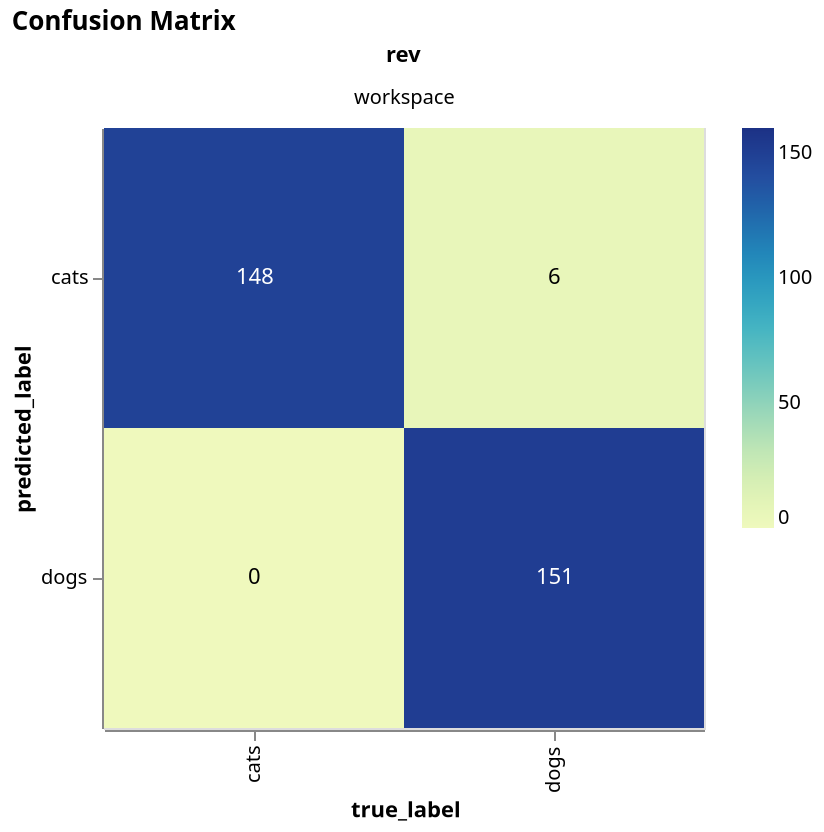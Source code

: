 {
  "$schema": "https://vega.github.io/schema/vega-lite/v5.json",
  "data": {
    "values": [
      {
        "image_name": "cat.2002.jpg",
        "image_path": "data/dataset/test/cats/cat.2002.jpg",
        "predicted_label": "cats",
        "prediction": "0.0032481253",
        "rev": "workspace",
        "true_label": "cats"
      },
      {
        "image_name": "cat.2004.jpg",
        "image_path": "data/dataset/test/cats/cat.2004.jpg",
        "predicted_label": "cats",
        "prediction": "1.2304425e-07",
        "rev": "workspace",
        "true_label": "cats"
      },
      {
        "image_name": "cat.2006.jpg",
        "image_path": "data/dataset/test/cats/cat.2006.jpg",
        "predicted_label": "cats",
        "prediction": "1.1098475e-05",
        "rev": "workspace",
        "true_label": "cats"
      },
      {
        "image_name": "cat.2007.jpg",
        "image_path": "data/dataset/test/cats/cat.2007.jpg",
        "predicted_label": "cats",
        "prediction": "2.6990623e-08",
        "rev": "workspace",
        "true_label": "cats"
      },
      {
        "image_name": "cat.2009.jpg",
        "image_path": "data/dataset/test/cats/cat.2009.jpg",
        "predicted_label": "cats",
        "prediction": "0.0002707243",
        "rev": "workspace",
        "true_label": "cats"
      },
      {
        "image_name": "cat.2017.jpg",
        "image_path": "data/dataset/test/cats/cat.2017.jpg",
        "predicted_label": "cats",
        "prediction": "8.14977e-08",
        "rev": "workspace",
        "true_label": "cats"
      },
      {
        "image_name": "cat.2020.jpg",
        "image_path": "data/dataset/test/cats/cat.2020.jpg",
        "predicted_label": "cats",
        "prediction": "2.429309e-07",
        "rev": "workspace",
        "true_label": "cats"
      },
      {
        "image_name": "cat.2022.jpg",
        "image_path": "data/dataset/test/cats/cat.2022.jpg",
        "predicted_label": "cats",
        "prediction": "3.1436813e-09",
        "rev": "workspace",
        "true_label": "cats"
      },
      {
        "image_name": "cat.2023.jpg",
        "image_path": "data/dataset/test/cats/cat.2023.jpg",
        "predicted_label": "cats",
        "prediction": "4.630949e-09",
        "rev": "workspace",
        "true_label": "cats"
      },
      {
        "image_name": "cat.2024.jpg",
        "image_path": "data/dataset/test/cats/cat.2024.jpg",
        "predicted_label": "cats",
        "prediction": "6.5911516e-09",
        "rev": "workspace",
        "true_label": "cats"
      },
      {
        "image_name": "cat.2027.jpg",
        "image_path": "data/dataset/test/cats/cat.2027.jpg",
        "predicted_label": "cats",
        "prediction": "1.769717e-08",
        "rev": "workspace",
        "true_label": "cats"
      },
      {
        "image_name": "cat.2029.jpg",
        "image_path": "data/dataset/test/cats/cat.2029.jpg",
        "predicted_label": "cats",
        "prediction": "0.035057634",
        "rev": "workspace",
        "true_label": "cats"
      },
      {
        "image_name": "cat.2032.jpg",
        "image_path": "data/dataset/test/cats/cat.2032.jpg",
        "predicted_label": "cats",
        "prediction": "2.937044e-12",
        "rev": "workspace",
        "true_label": "cats"
      },
      {
        "image_name": "cat.2040.jpg",
        "image_path": "data/dataset/test/cats/cat.2040.jpg",
        "predicted_label": "cats",
        "prediction": "0.0038030744",
        "rev": "workspace",
        "true_label": "cats"
      },
      {
        "image_name": "cat.2041.jpg",
        "image_path": "data/dataset/test/cats/cat.2041.jpg",
        "predicted_label": "cats",
        "prediction": "2.6618349e-05",
        "rev": "workspace",
        "true_label": "cats"
      },
      {
        "image_name": "cat.2042.jpg",
        "image_path": "data/dataset/test/cats/cat.2042.jpg",
        "predicted_label": "cats",
        "prediction": "5.552495e-10",
        "rev": "workspace",
        "true_label": "cats"
      },
      {
        "image_name": "cat.2048.jpg",
        "image_path": "data/dataset/test/cats/cat.2048.jpg",
        "predicted_label": "cats",
        "prediction": "1.0835714e-05",
        "rev": "workspace",
        "true_label": "cats"
      },
      {
        "image_name": "cat.2059.jpg",
        "image_path": "data/dataset/test/cats/cat.2059.jpg",
        "predicted_label": "cats",
        "prediction": "6.9040036e-09",
        "rev": "workspace",
        "true_label": "cats"
      },
      {
        "image_name": "cat.2062.jpg",
        "image_path": "data/dataset/test/cats/cat.2062.jpg",
        "predicted_label": "cats",
        "prediction": "2.270649e-09",
        "rev": "workspace",
        "true_label": "cats"
      },
      {
        "image_name": "cat.2067.jpg",
        "image_path": "data/dataset/test/cats/cat.2067.jpg",
        "predicted_label": "cats",
        "prediction": "5.684554e-08",
        "rev": "workspace",
        "true_label": "cats"
      },
      {
        "image_name": "cat.2072.jpg",
        "image_path": "data/dataset/test/cats/cat.2072.jpg",
        "predicted_label": "cats",
        "prediction": "5.6882014e-05",
        "rev": "workspace",
        "true_label": "cats"
      },
      {
        "image_name": "cat.2076.jpg",
        "image_path": "data/dataset/test/cats/cat.2076.jpg",
        "predicted_label": "cats",
        "prediction": "2.250964e-09",
        "rev": "workspace",
        "true_label": "cats"
      },
      {
        "image_name": "cat.2078.jpg",
        "image_path": "data/dataset/test/cats/cat.2078.jpg",
        "predicted_label": "cats",
        "prediction": "3.5846885e-09",
        "rev": "workspace",
        "true_label": "cats"
      },
      {
        "image_name": "cat.2084.jpg",
        "image_path": "data/dataset/test/cats/cat.2084.jpg",
        "predicted_label": "cats",
        "prediction": "4.534772e-06",
        "rev": "workspace",
        "true_label": "cats"
      },
      {
        "image_name": "cat.2087.jpg",
        "image_path": "data/dataset/test/cats/cat.2087.jpg",
        "predicted_label": "cats",
        "prediction": "1.4036157e-05",
        "rev": "workspace",
        "true_label": "cats"
      },
      {
        "image_name": "cat.2088.jpg",
        "image_path": "data/dataset/test/cats/cat.2088.jpg",
        "predicted_label": "cats",
        "prediction": "6.027895e-08",
        "rev": "workspace",
        "true_label": "cats"
      },
      {
        "image_name": "cat.2089.jpg",
        "image_path": "data/dataset/test/cats/cat.2089.jpg",
        "predicted_label": "cats",
        "prediction": "9.819149e-05",
        "rev": "workspace",
        "true_label": "cats"
      },
      {
        "image_name": "cat.2095.jpg",
        "image_path": "data/dataset/test/cats/cat.2095.jpg",
        "predicted_label": "cats",
        "prediction": "2.437063e-06",
        "rev": "workspace",
        "true_label": "cats"
      },
      {
        "image_name": "cat.2096.jpg",
        "image_path": "data/dataset/test/cats/cat.2096.jpg",
        "predicted_label": "cats",
        "prediction": "4.268776e-06",
        "rev": "workspace",
        "true_label": "cats"
      },
      {
        "image_name": "cat.2098.jpg",
        "image_path": "data/dataset/test/cats/cat.2098.jpg",
        "predicted_label": "cats",
        "prediction": "6.295358e-07",
        "rev": "workspace",
        "true_label": "cats"
      },
      {
        "image_name": "cat.2105.jpg",
        "image_path": "data/dataset/test/cats/cat.2105.jpg",
        "predicted_label": "cats",
        "prediction": "4.2776253e-07",
        "rev": "workspace",
        "true_label": "cats"
      },
      {
        "image_name": "cat.2106.jpg",
        "image_path": "data/dataset/test/cats/cat.2106.jpg",
        "predicted_label": "cats",
        "prediction": "2.4440035e-06",
        "rev": "workspace",
        "true_label": "cats"
      },
      {
        "image_name": "cat.2108.jpg",
        "image_path": "data/dataset/test/cats/cat.2108.jpg",
        "predicted_label": "cats",
        "prediction": "4.9198974e-07",
        "rev": "workspace",
        "true_label": "cats"
      },
      {
        "image_name": "cat.2109.jpg",
        "image_path": "data/dataset/test/cats/cat.2109.jpg",
        "predicted_label": "cats",
        "prediction": "9.53095e-09",
        "rev": "workspace",
        "true_label": "cats"
      },
      {
        "image_name": "cat.2115.jpg",
        "image_path": "data/dataset/test/cats/cat.2115.jpg",
        "predicted_label": "cats",
        "prediction": "4.443223e-07",
        "rev": "workspace",
        "true_label": "cats"
      },
      {
        "image_name": "cat.2117.jpg",
        "image_path": "data/dataset/test/cats/cat.2117.jpg",
        "predicted_label": "cats",
        "prediction": "2.3265407e-09",
        "rev": "workspace",
        "true_label": "cats"
      },
      {
        "image_name": "cat.2122.jpg",
        "image_path": "data/dataset/test/cats/cat.2122.jpg",
        "predicted_label": "cats",
        "prediction": "3.752757e-11",
        "rev": "workspace",
        "true_label": "cats"
      },
      {
        "image_name": "cat.2123.jpg",
        "image_path": "data/dataset/test/cats/cat.2123.jpg",
        "predicted_label": "cats",
        "prediction": "9.086829e-06",
        "rev": "workspace",
        "true_label": "cats"
      },
      {
        "image_name": "cat.2133.jpg",
        "image_path": "data/dataset/test/cats/cat.2133.jpg",
        "predicted_label": "cats",
        "prediction": "1.5719914e-07",
        "rev": "workspace",
        "true_label": "cats"
      },
      {
        "image_name": "cat.2134.jpg",
        "image_path": "data/dataset/test/cats/cat.2134.jpg",
        "predicted_label": "cats",
        "prediction": "7.557156e-08",
        "rev": "workspace",
        "true_label": "cats"
      },
      {
        "image_name": "cat.2139.jpg",
        "image_path": "data/dataset/test/cats/cat.2139.jpg",
        "predicted_label": "cats",
        "prediction": "6.313482e-08",
        "rev": "workspace",
        "true_label": "cats"
      },
      {
        "image_name": "cat.2140.jpg",
        "image_path": "data/dataset/test/cats/cat.2140.jpg",
        "predicted_label": "cats",
        "prediction": "2.1633885e-10",
        "rev": "workspace",
        "true_label": "cats"
      },
      {
        "image_name": "cat.2141.jpg",
        "image_path": "data/dataset/test/cats/cat.2141.jpg",
        "predicted_label": "cats",
        "prediction": "2.7705518e-08",
        "rev": "workspace",
        "true_label": "cats"
      },
      {
        "image_name": "cat.2149.jpg",
        "image_path": "data/dataset/test/cats/cat.2149.jpg",
        "predicted_label": "cats",
        "prediction": "2.4159423e-08",
        "rev": "workspace",
        "true_label": "cats"
      },
      {
        "image_name": "cat.2154.jpg",
        "image_path": "data/dataset/test/cats/cat.2154.jpg",
        "predicted_label": "cats",
        "prediction": "2.8311274e-06",
        "rev": "workspace",
        "true_label": "cats"
      },
      {
        "image_name": "cat.2159.jpg",
        "image_path": "data/dataset/test/cats/cat.2159.jpg",
        "predicted_label": "cats",
        "prediction": "0.00010825319",
        "rev": "workspace",
        "true_label": "cats"
      },
      {
        "image_name": "cat.2167.jpg",
        "image_path": "data/dataset/test/cats/cat.2167.jpg",
        "predicted_label": "cats",
        "prediction": "7.753295e-05",
        "rev": "workspace",
        "true_label": "cats"
      },
      {
        "image_name": "cat.2172.jpg",
        "image_path": "data/dataset/test/cats/cat.2172.jpg",
        "predicted_label": "cats",
        "prediction": "1.8380562e-07",
        "rev": "workspace",
        "true_label": "cats"
      },
      {
        "image_name": "cat.2180.jpg",
        "image_path": "data/dataset/test/cats/cat.2180.jpg",
        "predicted_label": "cats",
        "prediction": "1.1937196e-08",
        "rev": "workspace",
        "true_label": "cats"
      },
      {
        "image_name": "cat.2183.jpg",
        "image_path": "data/dataset/test/cats/cat.2183.jpg",
        "predicted_label": "cats",
        "prediction": "4.72094e-07",
        "rev": "workspace",
        "true_label": "cats"
      },
      {
        "image_name": "cat.2187.jpg",
        "image_path": "data/dataset/test/cats/cat.2187.jpg",
        "predicted_label": "cats",
        "prediction": "2.2873767e-08",
        "rev": "workspace",
        "true_label": "cats"
      },
      {
        "image_name": "cat.2189.jpg",
        "image_path": "data/dataset/test/cats/cat.2189.jpg",
        "predicted_label": "cats",
        "prediction": "0.008794367",
        "rev": "workspace",
        "true_label": "cats"
      },
      {
        "image_name": "cat.2190.jpg",
        "image_path": "data/dataset/test/cats/cat.2190.jpg",
        "predicted_label": "cats",
        "prediction": "1.3062988e-09",
        "rev": "workspace",
        "true_label": "cats"
      },
      {
        "image_name": "cat.2193.jpg",
        "image_path": "data/dataset/test/cats/cat.2193.jpg",
        "predicted_label": "cats",
        "prediction": "2.8928587e-06",
        "rev": "workspace",
        "true_label": "cats"
      },
      {
        "image_name": "cat.2197.jpg",
        "image_path": "data/dataset/test/cats/cat.2197.jpg",
        "predicted_label": "cats",
        "prediction": "4.109795e-09",
        "rev": "workspace",
        "true_label": "cats"
      },
      {
        "image_name": "cat.2198.jpg",
        "image_path": "data/dataset/test/cats/cat.2198.jpg",
        "predicted_label": "cats",
        "prediction": "1.4447171e-05",
        "rev": "workspace",
        "true_label": "cats"
      },
      {
        "image_name": "cat.2204.jpg",
        "image_path": "data/dataset/test/cats/cat.2204.jpg",
        "predicted_label": "cats",
        "prediction": "2.2950487e-06",
        "rev": "workspace",
        "true_label": "cats"
      },
      {
        "image_name": "cat.2206.jpg",
        "image_path": "data/dataset/test/cats/cat.2206.jpg",
        "predicted_label": "cats",
        "prediction": "4.0713755e-10",
        "rev": "workspace",
        "true_label": "cats"
      },
      {
        "image_name": "cat.2211.jpg",
        "image_path": "data/dataset/test/cats/cat.2211.jpg",
        "predicted_label": "cats",
        "prediction": "0.001345098",
        "rev": "workspace",
        "true_label": "cats"
      },
      {
        "image_name": "cat.2212.jpg",
        "image_path": "data/dataset/test/cats/cat.2212.jpg",
        "predicted_label": "cats",
        "prediction": "0.00013440847",
        "rev": "workspace",
        "true_label": "cats"
      },
      {
        "image_name": "cat.2213.jpg",
        "image_path": "data/dataset/test/cats/cat.2213.jpg",
        "predicted_label": "cats",
        "prediction": "6.618568e-08",
        "rev": "workspace",
        "true_label": "cats"
      },
      {
        "image_name": "cat.2215.jpg",
        "image_path": "data/dataset/test/cats/cat.2215.jpg",
        "predicted_label": "cats",
        "prediction": "4.429817e-06",
        "rev": "workspace",
        "true_label": "cats"
      },
      {
        "image_name": "cat.2223.jpg",
        "image_path": "data/dataset/test/cats/cat.2223.jpg",
        "predicted_label": "cats",
        "prediction": "0.00011376007",
        "rev": "workspace",
        "true_label": "cats"
      },
      {
        "image_name": "cat.2224.jpg",
        "image_path": "data/dataset/test/cats/cat.2224.jpg",
        "predicted_label": "cats",
        "prediction": "6.7094437e-09",
        "rev": "workspace",
        "true_label": "cats"
      },
      {
        "image_name": "cat.2225.jpg",
        "image_path": "data/dataset/test/cats/cat.2225.jpg",
        "predicted_label": "cats",
        "prediction": "9.535865e-08",
        "rev": "workspace",
        "true_label": "cats"
      },
      {
        "image_name": "cat.2227.jpg",
        "image_path": "data/dataset/test/cats/cat.2227.jpg",
        "predicted_label": "cats",
        "prediction": "1.3937788e-06",
        "rev": "workspace",
        "true_label": "cats"
      },
      {
        "image_name": "cat.2233.jpg",
        "image_path": "data/dataset/test/cats/cat.2233.jpg",
        "predicted_label": "cats",
        "prediction": "2.1112766e-05",
        "rev": "workspace",
        "true_label": "cats"
      },
      {
        "image_name": "cat.2240.jpg",
        "image_path": "data/dataset/test/cats/cat.2240.jpg",
        "predicted_label": "cats",
        "prediction": "5.998531e-09",
        "rev": "workspace",
        "true_label": "cats"
      },
      {
        "image_name": "cat.2242.jpg",
        "image_path": "data/dataset/test/cats/cat.2242.jpg",
        "predicted_label": "cats",
        "prediction": "6.165393e-07",
        "rev": "workspace",
        "true_label": "cats"
      },
      {
        "image_name": "cat.2246.jpg",
        "image_path": "data/dataset/test/cats/cat.2246.jpg",
        "predicted_label": "cats",
        "prediction": "2.744669e-08",
        "rev": "workspace",
        "true_label": "cats"
      },
      {
        "image_name": "cat.2247.jpg",
        "image_path": "data/dataset/test/cats/cat.2247.jpg",
        "predicted_label": "cats",
        "prediction": "2.9985463e-07",
        "rev": "workspace",
        "true_label": "cats"
      },
      {
        "image_name": "cat.2248.jpg",
        "image_path": "data/dataset/test/cats/cat.2248.jpg",
        "predicted_label": "cats",
        "prediction": "2.233115e-05",
        "rev": "workspace",
        "true_label": "cats"
      },
      {
        "image_name": "cat.2254.jpg",
        "image_path": "data/dataset/test/cats/cat.2254.jpg",
        "predicted_label": "cats",
        "prediction": "9.795831e-09",
        "rev": "workspace",
        "true_label": "cats"
      },
      {
        "image_name": "cat.2260.jpg",
        "image_path": "data/dataset/test/cats/cat.2260.jpg",
        "predicted_label": "cats",
        "prediction": "3.9813034e-07",
        "rev": "workspace",
        "true_label": "cats"
      },
      {
        "image_name": "cat.2262.jpg",
        "image_path": "data/dataset/test/cats/cat.2262.jpg",
        "predicted_label": "cats",
        "prediction": "1.3754031e-07",
        "rev": "workspace",
        "true_label": "cats"
      },
      {
        "image_name": "cat.2270.jpg",
        "image_path": "data/dataset/test/cats/cat.2270.jpg",
        "predicted_label": "cats",
        "prediction": "2.695857e-08",
        "rev": "workspace",
        "true_label": "cats"
      },
      {
        "image_name": "cat.2271.jpg",
        "image_path": "data/dataset/test/cats/cat.2271.jpg",
        "predicted_label": "cats",
        "prediction": "1.9405746e-09",
        "rev": "workspace",
        "true_label": "cats"
      },
      {
        "image_name": "cat.2272.jpg",
        "image_path": "data/dataset/test/cats/cat.2272.jpg",
        "predicted_label": "cats",
        "prediction": "4.6194186e-09",
        "rev": "workspace",
        "true_label": "cats"
      },
      {
        "image_name": "cat.2273.jpg",
        "image_path": "data/dataset/test/cats/cat.2273.jpg",
        "predicted_label": "cats",
        "prediction": "1.2976452e-08",
        "rev": "workspace",
        "true_label": "cats"
      },
      {
        "image_name": "cat.2280.jpg",
        "image_path": "data/dataset/test/cats/cat.2280.jpg",
        "predicted_label": "cats",
        "prediction": "0.0002065599",
        "rev": "workspace",
        "true_label": "cats"
      },
      {
        "image_name": "cat.2283.jpg",
        "image_path": "data/dataset/test/cats/cat.2283.jpg",
        "predicted_label": "cats",
        "prediction": "0.00013273954",
        "rev": "workspace",
        "true_label": "cats"
      },
      {
        "image_name": "cat.2293.jpg",
        "image_path": "data/dataset/test/cats/cat.2293.jpg",
        "predicted_label": "cats",
        "prediction": "1.3529447e-07",
        "rev": "workspace",
        "true_label": "cats"
      },
      {
        "image_name": "cat.2295.jpg",
        "image_path": "data/dataset/test/cats/cat.2295.jpg",
        "predicted_label": "cats",
        "prediction": "2.476192e-06",
        "rev": "workspace",
        "true_label": "cats"
      },
      {
        "image_name": "cat.2300.jpg",
        "image_path": "data/dataset/test/cats/cat.2300.jpg",
        "predicted_label": "cats",
        "prediction": "1.6766851e-08",
        "rev": "workspace",
        "true_label": "cats"
      },
      {
        "image_name": "cat.2301.jpg",
        "image_path": "data/dataset/test/cats/cat.2301.jpg",
        "predicted_label": "cats",
        "prediction": "5.2933817e-09",
        "rev": "workspace",
        "true_label": "cats"
      },
      {
        "image_name": "cat.2307.jpg",
        "image_path": "data/dataset/test/cats/cat.2307.jpg",
        "predicted_label": "cats",
        "prediction": "5.8309394e-07",
        "rev": "workspace",
        "true_label": "cats"
      },
      {
        "image_name": "cat.2309.jpg",
        "image_path": "data/dataset/test/cats/cat.2309.jpg",
        "predicted_label": "cats",
        "prediction": "7.2540365e-07",
        "rev": "workspace",
        "true_label": "cats"
      },
      {
        "image_name": "cat.2310.jpg",
        "image_path": "data/dataset/test/cats/cat.2310.jpg",
        "predicted_label": "cats",
        "prediction": "3.3597725e-09",
        "rev": "workspace",
        "true_label": "cats"
      },
      {
        "image_name": "cat.2311.jpg",
        "image_path": "data/dataset/test/cats/cat.2311.jpg",
        "predicted_label": "cats",
        "prediction": "3.7344176e-07",
        "rev": "workspace",
        "true_label": "cats"
      },
      {
        "image_name": "cat.2313.jpg",
        "image_path": "data/dataset/test/cats/cat.2313.jpg",
        "predicted_label": "cats",
        "prediction": "6.549988e-11",
        "rev": "workspace",
        "true_label": "cats"
      },
      {
        "image_name": "cat.2315.jpg",
        "image_path": "data/dataset/test/cats/cat.2315.jpg",
        "predicted_label": "cats",
        "prediction": "2.3056282e-07",
        "rev": "workspace",
        "true_label": "cats"
      },
      {
        "image_name": "cat.2319.jpg",
        "image_path": "data/dataset/test/cats/cat.2319.jpg",
        "predicted_label": "cats",
        "prediction": "5.5545556e-08",
        "rev": "workspace",
        "true_label": "cats"
      },
      {
        "image_name": "cat.2320.jpg",
        "image_path": "data/dataset/test/cats/cat.2320.jpg",
        "predicted_label": "cats",
        "prediction": "0.053111732",
        "rev": "workspace",
        "true_label": "cats"
      },
      {
        "image_name": "cat.2322.jpg",
        "image_path": "data/dataset/test/cats/cat.2322.jpg",
        "predicted_label": "cats",
        "prediction": "2.0550133e-06",
        "rev": "workspace",
        "true_label": "cats"
      },
      {
        "image_name": "cat.2323.jpg",
        "image_path": "data/dataset/test/cats/cat.2323.jpg",
        "predicted_label": "cats",
        "prediction": "1.1605932e-08",
        "rev": "workspace",
        "true_label": "cats"
      },
      {
        "image_name": "cat.2324.jpg",
        "image_path": "data/dataset/test/cats/cat.2324.jpg",
        "predicted_label": "cats",
        "prediction": "5.239509e-10",
        "rev": "workspace",
        "true_label": "cats"
      },
      {
        "image_name": "cat.2325.jpg",
        "image_path": "data/dataset/test/cats/cat.2325.jpg",
        "predicted_label": "cats",
        "prediction": "2.7716023e-09",
        "rev": "workspace",
        "true_label": "cats"
      },
      {
        "image_name": "cat.2326.jpg",
        "image_path": "data/dataset/test/cats/cat.2326.jpg",
        "predicted_label": "cats",
        "prediction": "0.01279968",
        "rev": "workspace",
        "true_label": "cats"
      },
      {
        "image_name": "cat.2339.jpg",
        "image_path": "data/dataset/test/cats/cat.2339.jpg",
        "predicted_label": "cats",
        "prediction": "2.3026539e-08",
        "rev": "workspace",
        "true_label": "cats"
      },
      {
        "image_name": "cat.2345.jpg",
        "image_path": "data/dataset/test/cats/cat.2345.jpg",
        "predicted_label": "cats",
        "prediction": "4.5093188e-10",
        "rev": "workspace",
        "true_label": "cats"
      },
      {
        "image_name": "cat.2349.jpg",
        "image_path": "data/dataset/test/cats/cat.2349.jpg",
        "predicted_label": "cats",
        "prediction": "3.805424e-08",
        "rev": "workspace",
        "true_label": "cats"
      },
      {
        "image_name": "cat.2351.jpg",
        "image_path": "data/dataset/test/cats/cat.2351.jpg",
        "predicted_label": "cats",
        "prediction": "9.05657e-09",
        "rev": "workspace",
        "true_label": "cats"
      },
      {
        "image_name": "cat.2363.jpg",
        "image_path": "data/dataset/test/cats/cat.2363.jpg",
        "predicted_label": "cats",
        "prediction": "1.5161282e-07",
        "rev": "workspace",
        "true_label": "cats"
      },
      {
        "image_name": "cat.2367.jpg",
        "image_path": "data/dataset/test/cats/cat.2367.jpg",
        "predicted_label": "cats",
        "prediction": "3.0127737e-08",
        "rev": "workspace",
        "true_label": "cats"
      },
      {
        "image_name": "cat.2368.jpg",
        "image_path": "data/dataset/test/cats/cat.2368.jpg",
        "predicted_label": "cats",
        "prediction": "1.6497975e-07",
        "rev": "workspace",
        "true_label": "cats"
      },
      {
        "image_name": "cat.2369.jpg",
        "image_path": "data/dataset/test/cats/cat.2369.jpg",
        "predicted_label": "cats",
        "prediction": "4.6109287e-07",
        "rev": "workspace",
        "true_label": "cats"
      },
      {
        "image_name": "cat.2370.jpg",
        "image_path": "data/dataset/test/cats/cat.2370.jpg",
        "predicted_label": "cats",
        "prediction": "3.1143585e-10",
        "rev": "workspace",
        "true_label": "cats"
      },
      {
        "image_name": "cat.2372.jpg",
        "image_path": "data/dataset/test/cats/cat.2372.jpg",
        "predicted_label": "cats",
        "prediction": "5.067279e-07",
        "rev": "workspace",
        "true_label": "cats"
      },
      {
        "image_name": "cat.2374.jpg",
        "image_path": "data/dataset/test/cats/cat.2374.jpg",
        "predicted_label": "cats",
        "prediction": "1.0964868e-08",
        "rev": "workspace",
        "true_label": "cats"
      },
      {
        "image_name": "cat.2375.jpg",
        "image_path": "data/dataset/test/cats/cat.2375.jpg",
        "predicted_label": "cats",
        "prediction": "2.1752076e-08",
        "rev": "workspace",
        "true_label": "cats"
      },
      {
        "image_name": "cat.2376.jpg",
        "image_path": "data/dataset/test/cats/cat.2376.jpg",
        "predicted_label": "cats",
        "prediction": "2.804423e-07",
        "rev": "workspace",
        "true_label": "cats"
      },
      {
        "image_name": "cat.2377.jpg",
        "image_path": "data/dataset/test/cats/cat.2377.jpg",
        "predicted_label": "cats",
        "prediction": "1.18665735e-08",
        "rev": "workspace",
        "true_label": "cats"
      },
      {
        "image_name": "cat.2383.jpg",
        "image_path": "data/dataset/test/cats/cat.2383.jpg",
        "predicted_label": "cats",
        "prediction": "1.6383433e-06",
        "rev": "workspace",
        "true_label": "cats"
      },
      {
        "image_name": "cat.2385.jpg",
        "image_path": "data/dataset/test/cats/cat.2385.jpg",
        "predicted_label": "cats",
        "prediction": "1.0473168e-09",
        "rev": "workspace",
        "true_label": "cats"
      },
      {
        "image_name": "cat.2386.jpg",
        "image_path": "data/dataset/test/cats/cat.2386.jpg",
        "predicted_label": "cats",
        "prediction": "2.84599e-09",
        "rev": "workspace",
        "true_label": "cats"
      },
      {
        "image_name": "cat.2388.jpg",
        "image_path": "data/dataset/test/cats/cat.2388.jpg",
        "predicted_label": "cats",
        "prediction": "1.2153886e-07",
        "rev": "workspace",
        "true_label": "cats"
      },
      {
        "image_name": "cat.2391.jpg",
        "image_path": "data/dataset/test/cats/cat.2391.jpg",
        "predicted_label": "cats",
        "prediction": "0.11330861",
        "rev": "workspace",
        "true_label": "cats"
      },
      {
        "image_name": "cat.2394.jpg",
        "image_path": "data/dataset/test/cats/cat.2394.jpg",
        "predicted_label": "cats",
        "prediction": "2.9702275e-07",
        "rev": "workspace",
        "true_label": "cats"
      },
      {
        "image_name": "cat.2395.jpg",
        "image_path": "data/dataset/test/cats/cat.2395.jpg",
        "predicted_label": "cats",
        "prediction": "8.194247e-10",
        "rev": "workspace",
        "true_label": "cats"
      },
      {
        "image_name": "cat.2396.jpg",
        "image_path": "data/dataset/test/cats/cat.2396.jpg",
        "predicted_label": "cats",
        "prediction": "1.8069256e-08",
        "rev": "workspace",
        "true_label": "cats"
      },
      {
        "image_name": "cat.2399.jpg",
        "image_path": "data/dataset/test/cats/cat.2399.jpg",
        "predicted_label": "cats",
        "prediction": "4.1608423e-09",
        "rev": "workspace",
        "true_label": "cats"
      },
      {
        "image_name": "cat.2400.jpg",
        "image_path": "data/dataset/test/cats/cat.2400.jpg",
        "predicted_label": "cats",
        "prediction": "4.518456e-07",
        "rev": "workspace",
        "true_label": "cats"
      },
      {
        "image_name": "cat.2404.jpg",
        "image_path": "data/dataset/test/cats/cat.2404.jpg",
        "predicted_label": "cats",
        "prediction": "4.0283485e-11",
        "rev": "workspace",
        "true_label": "cats"
      },
      {
        "image_name": "cat.2406.jpg",
        "image_path": "data/dataset/test/cats/cat.2406.jpg",
        "predicted_label": "cats",
        "prediction": "8.544564e-09",
        "rev": "workspace",
        "true_label": "cats"
      },
      {
        "image_name": "cat.2408.jpg",
        "image_path": "data/dataset/test/cats/cat.2408.jpg",
        "predicted_label": "cats",
        "prediction": "7.3937066e-08",
        "rev": "workspace",
        "true_label": "cats"
      },
      {
        "image_name": "cat.2410.jpg",
        "image_path": "data/dataset/test/cats/cat.2410.jpg",
        "predicted_label": "cats",
        "prediction": "1.414314e-07",
        "rev": "workspace",
        "true_label": "cats"
      },
      {
        "image_name": "cat.2412.jpg",
        "image_path": "data/dataset/test/cats/cat.2412.jpg",
        "predicted_label": "cats",
        "prediction": "3.0159113e-09",
        "rev": "workspace",
        "true_label": "cats"
      },
      {
        "image_name": "cat.2413.jpg",
        "image_path": "data/dataset/test/cats/cat.2413.jpg",
        "predicted_label": "cats",
        "prediction": "1.0697833e-06",
        "rev": "workspace",
        "true_label": "cats"
      },
      {
        "image_name": "cat.2420.jpg",
        "image_path": "data/dataset/test/cats/cat.2420.jpg",
        "predicted_label": "cats",
        "prediction": "1.3472974e-09",
        "rev": "workspace",
        "true_label": "cats"
      },
      {
        "image_name": "cat.2426.jpg",
        "image_path": "data/dataset/test/cats/cat.2426.jpg",
        "predicted_label": "cats",
        "prediction": "5.5668906e-08",
        "rev": "workspace",
        "true_label": "cats"
      },
      {
        "image_name": "cat.2428.jpg",
        "image_path": "data/dataset/test/cats/cat.2428.jpg",
        "predicted_label": "cats",
        "prediction": "2.0935642e-09",
        "rev": "workspace",
        "true_label": "cats"
      },
      {
        "image_name": "cat.2430.jpg",
        "image_path": "data/dataset/test/cats/cat.2430.jpg",
        "predicted_label": "cats",
        "prediction": "1.0604332e-06",
        "rev": "workspace",
        "true_label": "cats"
      },
      {
        "image_name": "cat.2431.jpg",
        "image_path": "data/dataset/test/cats/cat.2431.jpg",
        "predicted_label": "cats",
        "prediction": "2.0597224e-06",
        "rev": "workspace",
        "true_label": "cats"
      },
      {
        "image_name": "cat.2434.jpg",
        "image_path": "data/dataset/test/cats/cat.2434.jpg",
        "predicted_label": "cats",
        "prediction": "1.5554318e-06",
        "rev": "workspace",
        "true_label": "cats"
      },
      {
        "image_name": "cat.2442.jpg",
        "image_path": "data/dataset/test/cats/cat.2442.jpg",
        "predicted_label": "cats",
        "prediction": "5.6615954e-07",
        "rev": "workspace",
        "true_label": "cats"
      },
      {
        "image_name": "cat.2452.jpg",
        "image_path": "data/dataset/test/cats/cat.2452.jpg",
        "predicted_label": "cats",
        "prediction": "2.240951e-05",
        "rev": "workspace",
        "true_label": "cats"
      },
      {
        "image_name": "cat.2454.jpg",
        "image_path": "data/dataset/test/cats/cat.2454.jpg",
        "predicted_label": "cats",
        "prediction": "1.16664505e-05",
        "rev": "workspace",
        "true_label": "cats"
      },
      {
        "image_name": "cat.2455.jpg",
        "image_path": "data/dataset/test/cats/cat.2455.jpg",
        "predicted_label": "cats",
        "prediction": "1.0474108e-05",
        "rev": "workspace",
        "true_label": "cats"
      },
      {
        "image_name": "cat.2463.jpg",
        "image_path": "data/dataset/test/cats/cat.2463.jpg",
        "predicted_label": "cats",
        "prediction": "1.6249535e-06",
        "rev": "workspace",
        "true_label": "cats"
      },
      {
        "image_name": "cat.2468.jpg",
        "image_path": "data/dataset/test/cats/cat.2468.jpg",
        "predicted_label": "cats",
        "prediction": "1.9715422e-07",
        "rev": "workspace",
        "true_label": "cats"
      },
      {
        "image_name": "cat.2472.jpg",
        "image_path": "data/dataset/test/cats/cat.2472.jpg",
        "predicted_label": "cats",
        "prediction": "0.05480528",
        "rev": "workspace",
        "true_label": "cats"
      },
      {
        "image_name": "cat.2473.jpg",
        "image_path": "data/dataset/test/cats/cat.2473.jpg",
        "predicted_label": "cats",
        "prediction": "6.1804393e-09",
        "rev": "workspace",
        "true_label": "cats"
      },
      {
        "image_name": "cat.2477.jpg",
        "image_path": "data/dataset/test/cats/cat.2477.jpg",
        "predicted_label": "cats",
        "prediction": "1.5345705e-09",
        "rev": "workspace",
        "true_label": "cats"
      },
      {
        "image_name": "cat.2480.jpg",
        "image_path": "data/dataset/test/cats/cat.2480.jpg",
        "predicted_label": "cats",
        "prediction": "8.1331115e-11",
        "rev": "workspace",
        "true_label": "cats"
      },
      {
        "image_name": "cat.2485.jpg",
        "image_path": "data/dataset/test/cats/cat.2485.jpg",
        "predicted_label": "cats",
        "prediction": "5.948707e-05",
        "rev": "workspace",
        "true_label": "cats"
      },
      {
        "image_name": "cat.2491.jpg",
        "image_path": "data/dataset/test/cats/cat.2491.jpg",
        "predicted_label": "cats",
        "prediction": "4.3590248e-07",
        "rev": "workspace",
        "true_label": "cats"
      },
      {
        "image_name": "cat.2496.jpg",
        "image_path": "data/dataset/test/cats/cat.2496.jpg",
        "predicted_label": "cats",
        "prediction": "8.013432e-12",
        "rev": "workspace",
        "true_label": "cats"
      },
      {
        "image_name": "cat.2498.jpg",
        "image_path": "data/dataset/test/cats/cat.2498.jpg",
        "predicted_label": "cats",
        "prediction": "1.848424e-07",
        "rev": "workspace",
        "true_label": "cats"
      },
      {
        "image_name": "dog.2002.jpg",
        "image_path": "data/dataset/test/dogs/dog.2002.jpg",
        "predicted_label": "dogs",
        "prediction": "0.96665484",
        "rev": "workspace",
        "true_label": "dogs"
      },
      {
        "image_name": "dog.2004.jpg",
        "image_path": "data/dataset/test/dogs/dog.2004.jpg",
        "predicted_label": "dogs",
        "prediction": "1.0",
        "rev": "workspace",
        "true_label": "dogs"
      },
      {
        "image_name": "dog.2011.jpg",
        "image_path": "data/dataset/test/dogs/dog.2011.jpg",
        "predicted_label": "dogs",
        "prediction": "0.9999331",
        "rev": "workspace",
        "true_label": "dogs"
      },
      {
        "image_name": "dog.2014.jpg",
        "image_path": "data/dataset/test/dogs/dog.2014.jpg",
        "predicted_label": "dogs",
        "prediction": "0.9999943",
        "rev": "workspace",
        "true_label": "dogs"
      },
      {
        "image_name": "dog.2016.jpg",
        "image_path": "data/dataset/test/dogs/dog.2016.jpg",
        "predicted_label": "dogs",
        "prediction": "0.9998192",
        "rev": "workspace",
        "true_label": "dogs"
      },
      {
        "image_name": "dog.2017.jpg",
        "image_path": "data/dataset/test/dogs/dog.2017.jpg",
        "predicted_label": "dogs",
        "prediction": "0.9999841",
        "rev": "workspace",
        "true_label": "dogs"
      },
      {
        "image_name": "dog.2018.jpg",
        "image_path": "data/dataset/test/dogs/dog.2018.jpg",
        "predicted_label": "cats",
        "prediction": "0.01935935",
        "rev": "workspace",
        "true_label": "dogs"
      },
      {
        "image_name": "dog.2019.jpg",
        "image_path": "data/dataset/test/dogs/dog.2019.jpg",
        "predicted_label": "dogs",
        "prediction": "1.0",
        "rev": "workspace",
        "true_label": "dogs"
      },
      {
        "image_name": "dog.2021.jpg",
        "image_path": "data/dataset/test/dogs/dog.2021.jpg",
        "predicted_label": "dogs",
        "prediction": "0.99994683",
        "rev": "workspace",
        "true_label": "dogs"
      },
      {
        "image_name": "dog.2025.jpg",
        "image_path": "data/dataset/test/dogs/dog.2025.jpg",
        "predicted_label": "dogs",
        "prediction": "0.99956006",
        "rev": "workspace",
        "true_label": "dogs"
      },
      {
        "image_name": "dog.2026.jpg",
        "image_path": "data/dataset/test/dogs/dog.2026.jpg",
        "predicted_label": "dogs",
        "prediction": "0.9999996",
        "rev": "workspace",
        "true_label": "dogs"
      },
      {
        "image_name": "dog.2030.jpg",
        "image_path": "data/dataset/test/dogs/dog.2030.jpg",
        "predicted_label": "dogs",
        "prediction": "0.99998486",
        "rev": "workspace",
        "true_label": "dogs"
      },
      {
        "image_name": "dog.2031.jpg",
        "image_path": "data/dataset/test/dogs/dog.2031.jpg",
        "predicted_label": "dogs",
        "prediction": "0.9999975",
        "rev": "workspace",
        "true_label": "dogs"
      },
      {
        "image_name": "dog.2042.jpg",
        "image_path": "data/dataset/test/dogs/dog.2042.jpg",
        "predicted_label": "dogs",
        "prediction": "0.99999976",
        "rev": "workspace",
        "true_label": "dogs"
      },
      {
        "image_name": "dog.2044.jpg",
        "image_path": "data/dataset/test/dogs/dog.2044.jpg",
        "predicted_label": "dogs",
        "prediction": "0.9999997",
        "rev": "workspace",
        "true_label": "dogs"
      },
      {
        "image_name": "dog.2046.jpg",
        "image_path": "data/dataset/test/dogs/dog.2046.jpg",
        "predicted_label": "dogs",
        "prediction": "0.9587431",
        "rev": "workspace",
        "true_label": "dogs"
      },
      {
        "image_name": "dog.2047.jpg",
        "image_path": "data/dataset/test/dogs/dog.2047.jpg",
        "predicted_label": "dogs",
        "prediction": "0.9992995",
        "rev": "workspace",
        "true_label": "dogs"
      },
      {
        "image_name": "dog.2048.jpg",
        "image_path": "data/dataset/test/dogs/dog.2048.jpg",
        "predicted_label": "dogs",
        "prediction": "0.99999154",
        "rev": "workspace",
        "true_label": "dogs"
      },
      {
        "image_name": "dog.2053.jpg",
        "image_path": "data/dataset/test/dogs/dog.2053.jpg",
        "predicted_label": "dogs",
        "prediction": "0.999899",
        "rev": "workspace",
        "true_label": "dogs"
      },
      {
        "image_name": "dog.2055.jpg",
        "image_path": "data/dataset/test/dogs/dog.2055.jpg",
        "predicted_label": "dogs",
        "prediction": "1.0",
        "rev": "workspace",
        "true_label": "dogs"
      },
      {
        "image_name": "dog.2057.jpg",
        "image_path": "data/dataset/test/dogs/dog.2057.jpg",
        "predicted_label": "dogs",
        "prediction": "0.56923777",
        "rev": "workspace",
        "true_label": "dogs"
      },
      {
        "image_name": "dog.2062.jpg",
        "image_path": "data/dataset/test/dogs/dog.2062.jpg",
        "predicted_label": "dogs",
        "prediction": "1.0",
        "rev": "workspace",
        "true_label": "dogs"
      },
      {
        "image_name": "dog.2063.jpg",
        "image_path": "data/dataset/test/dogs/dog.2063.jpg",
        "predicted_label": "dogs",
        "prediction": "0.99997985",
        "rev": "workspace",
        "true_label": "dogs"
      },
      {
        "image_name": "dog.2067.jpg",
        "image_path": "data/dataset/test/dogs/dog.2067.jpg",
        "predicted_label": "dogs",
        "prediction": "0.9990802",
        "rev": "workspace",
        "true_label": "dogs"
      },
      {
        "image_name": "dog.2071.jpg",
        "image_path": "data/dataset/test/dogs/dog.2071.jpg",
        "predicted_label": "dogs",
        "prediction": "0.98478603",
        "rev": "workspace",
        "true_label": "dogs"
      },
      {
        "image_name": "dog.2073.jpg",
        "image_path": "data/dataset/test/dogs/dog.2073.jpg",
        "predicted_label": "dogs",
        "prediction": "0.9999999",
        "rev": "workspace",
        "true_label": "dogs"
      },
      {
        "image_name": "dog.2075.jpg",
        "image_path": "data/dataset/test/dogs/dog.2075.jpg",
        "predicted_label": "dogs",
        "prediction": "0.99997914",
        "rev": "workspace",
        "true_label": "dogs"
      },
      {
        "image_name": "dog.2086.jpg",
        "image_path": "data/dataset/test/dogs/dog.2086.jpg",
        "predicted_label": "dogs",
        "prediction": "0.99999833",
        "rev": "workspace",
        "true_label": "dogs"
      },
      {
        "image_name": "dog.2087.jpg",
        "image_path": "data/dataset/test/dogs/dog.2087.jpg",
        "predicted_label": "dogs",
        "prediction": "1.0",
        "rev": "workspace",
        "true_label": "dogs"
      },
      {
        "image_name": "dog.2091.jpg",
        "image_path": "data/dataset/test/dogs/dog.2091.jpg",
        "predicted_label": "dogs",
        "prediction": "1.0",
        "rev": "workspace",
        "true_label": "dogs"
      },
      {
        "image_name": "dog.2094.jpg",
        "image_path": "data/dataset/test/dogs/dog.2094.jpg",
        "predicted_label": "dogs",
        "prediction": "0.99965525",
        "rev": "workspace",
        "true_label": "dogs"
      },
      {
        "image_name": "dog.2097.jpg",
        "image_path": "data/dataset/test/dogs/dog.2097.jpg",
        "predicted_label": "dogs",
        "prediction": "0.9999927",
        "rev": "workspace",
        "true_label": "dogs"
      },
      {
        "image_name": "dog.2100.jpg",
        "image_path": "data/dataset/test/dogs/dog.2100.jpg",
        "predicted_label": "dogs",
        "prediction": "1.0",
        "rev": "workspace",
        "true_label": "dogs"
      },
      {
        "image_name": "dog.2101.jpg",
        "image_path": "data/dataset/test/dogs/dog.2101.jpg",
        "predicted_label": "dogs",
        "prediction": "0.99998415",
        "rev": "workspace",
        "true_label": "dogs"
      },
      {
        "image_name": "dog.2102.jpg",
        "image_path": "data/dataset/test/dogs/dog.2102.jpg",
        "predicted_label": "dogs",
        "prediction": "0.99999946",
        "rev": "workspace",
        "true_label": "dogs"
      },
      {
        "image_name": "dog.2106.jpg",
        "image_path": "data/dataset/test/dogs/dog.2106.jpg",
        "predicted_label": "dogs",
        "prediction": "0.9999777",
        "rev": "workspace",
        "true_label": "dogs"
      },
      {
        "image_name": "dog.2107.jpg",
        "image_path": "data/dataset/test/dogs/dog.2107.jpg",
        "predicted_label": "dogs",
        "prediction": "0.9999982",
        "rev": "workspace",
        "true_label": "dogs"
      },
      {
        "image_name": "dog.2108.jpg",
        "image_path": "data/dataset/test/dogs/dog.2108.jpg",
        "predicted_label": "dogs",
        "prediction": "0.9998823",
        "rev": "workspace",
        "true_label": "dogs"
      },
      {
        "image_name": "dog.2111.jpg",
        "image_path": "data/dataset/test/dogs/dog.2111.jpg",
        "predicted_label": "dogs",
        "prediction": "0.99999964",
        "rev": "workspace",
        "true_label": "dogs"
      },
      {
        "image_name": "dog.2121.jpg",
        "image_path": "data/dataset/test/dogs/dog.2121.jpg",
        "predicted_label": "dogs",
        "prediction": "0.99993587",
        "rev": "workspace",
        "true_label": "dogs"
      },
      {
        "image_name": "dog.2123.jpg",
        "image_path": "data/dataset/test/dogs/dog.2123.jpg",
        "predicted_label": "dogs",
        "prediction": "0.9999986",
        "rev": "workspace",
        "true_label": "dogs"
      },
      {
        "image_name": "dog.2127.jpg",
        "image_path": "data/dataset/test/dogs/dog.2127.jpg",
        "predicted_label": "dogs",
        "prediction": "0.9999857",
        "rev": "workspace",
        "true_label": "dogs"
      },
      {
        "image_name": "dog.2130.jpg",
        "image_path": "data/dataset/test/dogs/dog.2130.jpg",
        "predicted_label": "dogs",
        "prediction": "0.6395776",
        "rev": "workspace",
        "true_label": "dogs"
      },
      {
        "image_name": "dog.2136.jpg",
        "image_path": "data/dataset/test/dogs/dog.2136.jpg",
        "predicted_label": "dogs",
        "prediction": "0.9999722",
        "rev": "workspace",
        "true_label": "dogs"
      },
      {
        "image_name": "dog.2137.jpg",
        "image_path": "data/dataset/test/dogs/dog.2137.jpg",
        "predicted_label": "dogs",
        "prediction": "0.9997424",
        "rev": "workspace",
        "true_label": "dogs"
      },
      {
        "image_name": "dog.2138.jpg",
        "image_path": "data/dataset/test/dogs/dog.2138.jpg",
        "predicted_label": "dogs",
        "prediction": "0.99038005",
        "rev": "workspace",
        "true_label": "dogs"
      },
      {
        "image_name": "dog.2142.jpg",
        "image_path": "data/dataset/test/dogs/dog.2142.jpg",
        "predicted_label": "dogs",
        "prediction": "0.99999845",
        "rev": "workspace",
        "true_label": "dogs"
      },
      {
        "image_name": "dog.2143.jpg",
        "image_path": "data/dataset/test/dogs/dog.2143.jpg",
        "predicted_label": "dogs",
        "prediction": "0.9999888",
        "rev": "workspace",
        "true_label": "dogs"
      },
      {
        "image_name": "dog.2146.jpg",
        "image_path": "data/dataset/test/dogs/dog.2146.jpg",
        "predicted_label": "dogs",
        "prediction": "0.99804616",
        "rev": "workspace",
        "true_label": "dogs"
      },
      {
        "image_name": "dog.2154.jpg",
        "image_path": "data/dataset/test/dogs/dog.2154.jpg",
        "predicted_label": "dogs",
        "prediction": "1.0",
        "rev": "workspace",
        "true_label": "dogs"
      },
      {
        "image_name": "dog.2156.jpg",
        "image_path": "data/dataset/test/dogs/dog.2156.jpg",
        "predicted_label": "dogs",
        "prediction": "0.9999011",
        "rev": "workspace",
        "true_label": "dogs"
      },
      {
        "image_name": "dog.2159.jpg",
        "image_path": "data/dataset/test/dogs/dog.2159.jpg",
        "predicted_label": "dogs",
        "prediction": "1.0",
        "rev": "workspace",
        "true_label": "dogs"
      },
      {
        "image_name": "dog.2160.jpg",
        "image_path": "data/dataset/test/dogs/dog.2160.jpg",
        "predicted_label": "dogs",
        "prediction": "0.9994452",
        "rev": "workspace",
        "true_label": "dogs"
      },
      {
        "image_name": "dog.2163.jpg",
        "image_path": "data/dataset/test/dogs/dog.2163.jpg",
        "predicted_label": "dogs",
        "prediction": "0.9999874",
        "rev": "workspace",
        "true_label": "dogs"
      },
      {
        "image_name": "dog.2165.jpg",
        "image_path": "data/dataset/test/dogs/dog.2165.jpg",
        "predicted_label": "dogs",
        "prediction": "0.9999745",
        "rev": "workspace",
        "true_label": "dogs"
      },
      {
        "image_name": "dog.2167.jpg",
        "image_path": "data/dataset/test/dogs/dog.2167.jpg",
        "predicted_label": "dogs",
        "prediction": "0.99998397",
        "rev": "workspace",
        "true_label": "dogs"
      },
      {
        "image_name": "dog.2168.jpg",
        "image_path": "data/dataset/test/dogs/dog.2168.jpg",
        "predicted_label": "dogs",
        "prediction": "0.99996984",
        "rev": "workspace",
        "true_label": "dogs"
      },
      {
        "image_name": "dog.2169.jpg",
        "image_path": "data/dataset/test/dogs/dog.2169.jpg",
        "predicted_label": "dogs",
        "prediction": "0.99999595",
        "rev": "workspace",
        "true_label": "dogs"
      },
      {
        "image_name": "dog.2172.jpg",
        "image_path": "data/dataset/test/dogs/dog.2172.jpg",
        "predicted_label": "dogs",
        "prediction": "0.99994576",
        "rev": "workspace",
        "true_label": "dogs"
      },
      {
        "image_name": "dog.2173.jpg",
        "image_path": "data/dataset/test/dogs/dog.2173.jpg",
        "predicted_label": "dogs",
        "prediction": "0.9999838",
        "rev": "workspace",
        "true_label": "dogs"
      },
      {
        "image_name": "dog.2177.jpg",
        "image_path": "data/dataset/test/dogs/dog.2177.jpg",
        "predicted_label": "dogs",
        "prediction": "0.99999934",
        "rev": "workspace",
        "true_label": "dogs"
      },
      {
        "image_name": "dog.2180.jpg",
        "image_path": "data/dataset/test/dogs/dog.2180.jpg",
        "predicted_label": "dogs",
        "prediction": "0.99999976",
        "rev": "workspace",
        "true_label": "dogs"
      },
      {
        "image_name": "dog.2182.jpg",
        "image_path": "data/dataset/test/dogs/dog.2182.jpg",
        "predicted_label": "dogs",
        "prediction": "0.99999297",
        "rev": "workspace",
        "true_label": "dogs"
      },
      {
        "image_name": "dog.2190.jpg",
        "image_path": "data/dataset/test/dogs/dog.2190.jpg",
        "predicted_label": "dogs",
        "prediction": "0.95027316",
        "rev": "workspace",
        "true_label": "dogs"
      },
      {
        "image_name": "dog.2192.jpg",
        "image_path": "data/dataset/test/dogs/dog.2192.jpg",
        "predicted_label": "dogs",
        "prediction": "0.9999993",
        "rev": "workspace",
        "true_label": "dogs"
      },
      {
        "image_name": "dog.2193.jpg",
        "image_path": "data/dataset/test/dogs/dog.2193.jpg",
        "predicted_label": "dogs",
        "prediction": "1.0",
        "rev": "workspace",
        "true_label": "dogs"
      },
      {
        "image_name": "dog.2197.jpg",
        "image_path": "data/dataset/test/dogs/dog.2197.jpg",
        "predicted_label": "dogs",
        "prediction": "0.99997795",
        "rev": "workspace",
        "true_label": "dogs"
      },
      {
        "image_name": "dog.2200.jpg",
        "image_path": "data/dataset/test/dogs/dog.2200.jpg",
        "predicted_label": "dogs",
        "prediction": "1.0",
        "rev": "workspace",
        "true_label": "dogs"
      },
      {
        "image_name": "dog.2204.jpg",
        "image_path": "data/dataset/test/dogs/dog.2204.jpg",
        "predicted_label": "dogs",
        "prediction": "1.0",
        "rev": "workspace",
        "true_label": "dogs"
      },
      {
        "image_name": "dog.2205.jpg",
        "image_path": "data/dataset/test/dogs/dog.2205.jpg",
        "predicted_label": "dogs",
        "prediction": "0.9451022",
        "rev": "workspace",
        "true_label": "dogs"
      },
      {
        "image_name": "dog.2208.jpg",
        "image_path": "data/dataset/test/dogs/dog.2208.jpg",
        "predicted_label": "dogs",
        "prediction": "1.0",
        "rev": "workspace",
        "true_label": "dogs"
      },
      {
        "image_name": "dog.2211.jpg",
        "image_path": "data/dataset/test/dogs/dog.2211.jpg",
        "predicted_label": "dogs",
        "prediction": "0.9925953",
        "rev": "workspace",
        "true_label": "dogs"
      },
      {
        "image_name": "dog.2212.jpg",
        "image_path": "data/dataset/test/dogs/dog.2212.jpg",
        "predicted_label": "dogs",
        "prediction": "0.99999964",
        "rev": "workspace",
        "true_label": "dogs"
      },
      {
        "image_name": "dog.2214.jpg",
        "image_path": "data/dataset/test/dogs/dog.2214.jpg",
        "predicted_label": "dogs",
        "prediction": "0.9995674",
        "rev": "workspace",
        "true_label": "dogs"
      },
      {
        "image_name": "dog.2216.jpg",
        "image_path": "data/dataset/test/dogs/dog.2216.jpg",
        "predicted_label": "dogs",
        "prediction": "0.9999504",
        "rev": "workspace",
        "true_label": "dogs"
      },
      {
        "image_name": "dog.2217.jpg",
        "image_path": "data/dataset/test/dogs/dog.2217.jpg",
        "predicted_label": "dogs",
        "prediction": "0.99999934",
        "rev": "workspace",
        "true_label": "dogs"
      },
      {
        "image_name": "dog.2219.jpg",
        "image_path": "data/dataset/test/dogs/dog.2219.jpg",
        "predicted_label": "dogs",
        "prediction": "0.99997294",
        "rev": "workspace",
        "true_label": "dogs"
      },
      {
        "image_name": "dog.2222.jpg",
        "image_path": "data/dataset/test/dogs/dog.2222.jpg",
        "predicted_label": "dogs",
        "prediction": "0.99995047",
        "rev": "workspace",
        "true_label": "dogs"
      },
      {
        "image_name": "dog.2223.jpg",
        "image_path": "data/dataset/test/dogs/dog.2223.jpg",
        "predicted_label": "dogs",
        "prediction": "0.99998605",
        "rev": "workspace",
        "true_label": "dogs"
      },
      {
        "image_name": "dog.2226.jpg",
        "image_path": "data/dataset/test/dogs/dog.2226.jpg",
        "predicted_label": "dogs",
        "prediction": "0.999895",
        "rev": "workspace",
        "true_label": "dogs"
      },
      {
        "image_name": "dog.2227.jpg",
        "image_path": "data/dataset/test/dogs/dog.2227.jpg",
        "predicted_label": "dogs",
        "prediction": "0.9892725",
        "rev": "workspace",
        "true_label": "dogs"
      },
      {
        "image_name": "dog.2233.jpg",
        "image_path": "data/dataset/test/dogs/dog.2233.jpg",
        "predicted_label": "dogs",
        "prediction": "1.0",
        "rev": "workspace",
        "true_label": "dogs"
      },
      {
        "image_name": "dog.2242.jpg",
        "image_path": "data/dataset/test/dogs/dog.2242.jpg",
        "predicted_label": "dogs",
        "prediction": "0.9999901",
        "rev": "workspace",
        "true_label": "dogs"
      },
      {
        "image_name": "dog.2243.jpg",
        "image_path": "data/dataset/test/dogs/dog.2243.jpg",
        "predicted_label": "dogs",
        "prediction": "0.9999808",
        "rev": "workspace",
        "true_label": "dogs"
      },
      {
        "image_name": "dog.2244.jpg",
        "image_path": "data/dataset/test/dogs/dog.2244.jpg",
        "predicted_label": "dogs",
        "prediction": "1.0",
        "rev": "workspace",
        "true_label": "dogs"
      },
      {
        "image_name": "dog.2253.jpg",
        "image_path": "data/dataset/test/dogs/dog.2253.jpg",
        "predicted_label": "dogs",
        "prediction": "0.9999986",
        "rev": "workspace",
        "true_label": "dogs"
      },
      {
        "image_name": "dog.2259.jpg",
        "image_path": "data/dataset/test/dogs/dog.2259.jpg",
        "predicted_label": "dogs",
        "prediction": "0.9841579",
        "rev": "workspace",
        "true_label": "dogs"
      },
      {
        "image_name": "dog.2264.jpg",
        "image_path": "data/dataset/test/dogs/dog.2264.jpg",
        "predicted_label": "cats",
        "prediction": "0.0053536",
        "rev": "workspace",
        "true_label": "dogs"
      },
      {
        "image_name": "dog.2266.jpg",
        "image_path": "data/dataset/test/dogs/dog.2266.jpg",
        "predicted_label": "dogs",
        "prediction": "0.99999905",
        "rev": "workspace",
        "true_label": "dogs"
      },
      {
        "image_name": "dog.2267.jpg",
        "image_path": "data/dataset/test/dogs/dog.2267.jpg",
        "predicted_label": "dogs",
        "prediction": "1.0",
        "rev": "workspace",
        "true_label": "dogs"
      },
      {
        "image_name": "dog.2283.jpg",
        "image_path": "data/dataset/test/dogs/dog.2283.jpg",
        "predicted_label": "dogs",
        "prediction": "0.9999126",
        "rev": "workspace",
        "true_label": "dogs"
      },
      {
        "image_name": "dog.2284.jpg",
        "image_path": "data/dataset/test/dogs/dog.2284.jpg",
        "predicted_label": "dogs",
        "prediction": "0.9999996",
        "rev": "workspace",
        "true_label": "dogs"
      },
      {
        "image_name": "dog.2288.jpg",
        "image_path": "data/dataset/test/dogs/dog.2288.jpg",
        "predicted_label": "dogs",
        "prediction": "0.99849623",
        "rev": "workspace",
        "true_label": "dogs"
      },
      {
        "image_name": "dog.2289.jpg",
        "image_path": "data/dataset/test/dogs/dog.2289.jpg",
        "predicted_label": "dogs",
        "prediction": "0.9999995",
        "rev": "workspace",
        "true_label": "dogs"
      },
      {
        "image_name": "dog.2294.jpg",
        "image_path": "data/dataset/test/dogs/dog.2294.jpg",
        "predicted_label": "dogs",
        "prediction": "0.99995846",
        "rev": "workspace",
        "true_label": "dogs"
      },
      {
        "image_name": "dog.2295.jpg",
        "image_path": "data/dataset/test/dogs/dog.2295.jpg",
        "predicted_label": "cats",
        "prediction": "0.3857479",
        "rev": "workspace",
        "true_label": "dogs"
      },
      {
        "image_name": "dog.2299.jpg",
        "image_path": "data/dataset/test/dogs/dog.2299.jpg",
        "predicted_label": "dogs",
        "prediction": "0.9999996",
        "rev": "workspace",
        "true_label": "dogs"
      },
      {
        "image_name": "dog.2302.jpg",
        "image_path": "data/dataset/test/dogs/dog.2302.jpg",
        "predicted_label": "dogs",
        "prediction": "0.999998",
        "rev": "workspace",
        "true_label": "dogs"
      },
      {
        "image_name": "dog.2315.jpg",
        "image_path": "data/dataset/test/dogs/dog.2315.jpg",
        "predicted_label": "cats",
        "prediction": "0.117363155",
        "rev": "workspace",
        "true_label": "dogs"
      },
      {
        "image_name": "dog.2316.jpg",
        "image_path": "data/dataset/test/dogs/dog.2316.jpg",
        "predicted_label": "dogs",
        "prediction": "0.968351",
        "rev": "workspace",
        "true_label": "dogs"
      },
      {
        "image_name": "dog.2321.jpg",
        "image_path": "data/dataset/test/dogs/dog.2321.jpg",
        "predicted_label": "dogs",
        "prediction": "0.9999988",
        "rev": "workspace",
        "true_label": "dogs"
      },
      {
        "image_name": "dog.2322.jpg",
        "image_path": "data/dataset/test/dogs/dog.2322.jpg",
        "predicted_label": "dogs",
        "prediction": "0.99999785",
        "rev": "workspace",
        "true_label": "dogs"
      },
      {
        "image_name": "dog.2323.jpg",
        "image_path": "data/dataset/test/dogs/dog.2323.jpg",
        "predicted_label": "dogs",
        "prediction": "0.99999475",
        "rev": "workspace",
        "true_label": "dogs"
      },
      {
        "image_name": "dog.2326.jpg",
        "image_path": "data/dataset/test/dogs/dog.2326.jpg",
        "predicted_label": "dogs",
        "prediction": "0.99999684",
        "rev": "workspace",
        "true_label": "dogs"
      },
      {
        "image_name": "dog.2329.jpg",
        "image_path": "data/dataset/test/dogs/dog.2329.jpg",
        "predicted_label": "dogs",
        "prediction": "0.99999917",
        "rev": "workspace",
        "true_label": "dogs"
      },
      {
        "image_name": "dog.2334.jpg",
        "image_path": "data/dataset/test/dogs/dog.2334.jpg",
        "predicted_label": "dogs",
        "prediction": "1.0",
        "rev": "workspace",
        "true_label": "dogs"
      },
      {
        "image_name": "dog.2335.jpg",
        "image_path": "data/dataset/test/dogs/dog.2335.jpg",
        "predicted_label": "dogs",
        "prediction": "0.9999443",
        "rev": "workspace",
        "true_label": "dogs"
      },
      {
        "image_name": "dog.2338.jpg",
        "image_path": "data/dataset/test/dogs/dog.2338.jpg",
        "predicted_label": "dogs",
        "prediction": "0.9999627",
        "rev": "workspace",
        "true_label": "dogs"
      },
      {
        "image_name": "dog.2345.jpg",
        "image_path": "data/dataset/test/dogs/dog.2345.jpg",
        "predicted_label": "dogs",
        "prediction": "0.9998348",
        "rev": "workspace",
        "true_label": "dogs"
      },
      {
        "image_name": "dog.2346.jpg",
        "image_path": "data/dataset/test/dogs/dog.2346.jpg",
        "predicted_label": "dogs",
        "prediction": "0.9999864",
        "rev": "workspace",
        "true_label": "dogs"
      },
      {
        "image_name": "dog.2348.jpg",
        "image_path": "data/dataset/test/dogs/dog.2348.jpg",
        "predicted_label": "dogs",
        "prediction": "0.9998412",
        "rev": "workspace",
        "true_label": "dogs"
      },
      {
        "image_name": "dog.2358.jpg",
        "image_path": "data/dataset/test/dogs/dog.2358.jpg",
        "predicted_label": "dogs",
        "prediction": "0.99999946",
        "rev": "workspace",
        "true_label": "dogs"
      },
      {
        "image_name": "dog.2360.jpg",
        "image_path": "data/dataset/test/dogs/dog.2360.jpg",
        "predicted_label": "cats",
        "prediction": "0.0010147691",
        "rev": "workspace",
        "true_label": "dogs"
      },
      {
        "image_name": "dog.2363.jpg",
        "image_path": "data/dataset/test/dogs/dog.2363.jpg",
        "predicted_label": "dogs",
        "prediction": "0.99965274",
        "rev": "workspace",
        "true_label": "dogs"
      },
      {
        "image_name": "dog.2372.jpg",
        "image_path": "data/dataset/test/dogs/dog.2372.jpg",
        "predicted_label": "dogs",
        "prediction": "0.99999344",
        "rev": "workspace",
        "true_label": "dogs"
      },
      {
        "image_name": "dog.2373.jpg",
        "image_path": "data/dataset/test/dogs/dog.2373.jpg",
        "predicted_label": "dogs",
        "prediction": "0.9999963",
        "rev": "workspace",
        "true_label": "dogs"
      },
      {
        "image_name": "dog.2376.jpg",
        "image_path": "data/dataset/test/dogs/dog.2376.jpg",
        "predicted_label": "dogs",
        "prediction": "0.9864476",
        "rev": "workspace",
        "true_label": "dogs"
      },
      {
        "image_name": "dog.2379.jpg",
        "image_path": "data/dataset/test/dogs/dog.2379.jpg",
        "predicted_label": "dogs",
        "prediction": "0.9999983",
        "rev": "workspace",
        "true_label": "dogs"
      },
      {
        "image_name": "dog.2381.jpg",
        "image_path": "data/dataset/test/dogs/dog.2381.jpg",
        "predicted_label": "dogs",
        "prediction": "1.0",
        "rev": "workspace",
        "true_label": "dogs"
      },
      {
        "image_name": "dog.2384.jpg",
        "image_path": "data/dataset/test/dogs/dog.2384.jpg",
        "predicted_label": "dogs",
        "prediction": "0.99999905",
        "rev": "workspace",
        "true_label": "dogs"
      },
      {
        "image_name": "dog.2386.jpg",
        "image_path": "data/dataset/test/dogs/dog.2386.jpg",
        "predicted_label": "dogs",
        "prediction": "0.9999942",
        "rev": "workspace",
        "true_label": "dogs"
      },
      {
        "image_name": "dog.2387.jpg",
        "image_path": "data/dataset/test/dogs/dog.2387.jpg",
        "predicted_label": "dogs",
        "prediction": "1.0",
        "rev": "workspace",
        "true_label": "dogs"
      },
      {
        "image_name": "dog.2388.jpg",
        "image_path": "data/dataset/test/dogs/dog.2388.jpg",
        "predicted_label": "dogs",
        "prediction": "1.0",
        "rev": "workspace",
        "true_label": "dogs"
      },
      {
        "image_name": "dog.2389.jpg",
        "image_path": "data/dataset/test/dogs/dog.2389.jpg",
        "predicted_label": "dogs",
        "prediction": "1.0",
        "rev": "workspace",
        "true_label": "dogs"
      },
      {
        "image_name": "dog.2392.jpg",
        "image_path": "data/dataset/test/dogs/dog.2392.jpg",
        "predicted_label": "dogs",
        "prediction": "0.7461433",
        "rev": "workspace",
        "true_label": "dogs"
      },
      {
        "image_name": "dog.2395.jpg",
        "image_path": "data/dataset/test/dogs/dog.2395.jpg",
        "predicted_label": "dogs",
        "prediction": "0.99887776",
        "rev": "workspace",
        "true_label": "dogs"
      },
      {
        "image_name": "dog.2403.jpg",
        "image_path": "data/dataset/test/dogs/dog.2403.jpg",
        "predicted_label": "dogs",
        "prediction": "1.0",
        "rev": "workspace",
        "true_label": "dogs"
      },
      {
        "image_name": "dog.2405.jpg",
        "image_path": "data/dataset/test/dogs/dog.2405.jpg",
        "predicted_label": "dogs",
        "prediction": "1.0",
        "rev": "workspace",
        "true_label": "dogs"
      },
      {
        "image_name": "dog.2406.jpg",
        "image_path": "data/dataset/test/dogs/dog.2406.jpg",
        "predicted_label": "dogs",
        "prediction": "0.99999225",
        "rev": "workspace",
        "true_label": "dogs"
      },
      {
        "image_name": "dog.2408.jpg",
        "image_path": "data/dataset/test/dogs/dog.2408.jpg",
        "predicted_label": "dogs",
        "prediction": "0.99894035",
        "rev": "workspace",
        "true_label": "dogs"
      },
      {
        "image_name": "dog.2409.jpg",
        "image_path": "data/dataset/test/dogs/dog.2409.jpg",
        "predicted_label": "dogs",
        "prediction": "0.999997",
        "rev": "workspace",
        "true_label": "dogs"
      },
      {
        "image_name": "dog.2412.jpg",
        "image_path": "data/dataset/test/dogs/dog.2412.jpg",
        "predicted_label": "dogs",
        "prediction": "0.9999988",
        "rev": "workspace",
        "true_label": "dogs"
      },
      {
        "image_name": "dog.2414.jpg",
        "image_path": "data/dataset/test/dogs/dog.2414.jpg",
        "predicted_label": "dogs",
        "prediction": "0.9999994",
        "rev": "workspace",
        "true_label": "dogs"
      },
      {
        "image_name": "dog.2422.jpg",
        "image_path": "data/dataset/test/dogs/dog.2422.jpg",
        "predicted_label": "cats",
        "prediction": "0.024898648",
        "rev": "workspace",
        "true_label": "dogs"
      },
      {
        "image_name": "dog.2425.jpg",
        "image_path": "data/dataset/test/dogs/dog.2425.jpg",
        "predicted_label": "dogs",
        "prediction": "0.9999995",
        "rev": "workspace",
        "true_label": "dogs"
      },
      {
        "image_name": "dog.2427.jpg",
        "image_path": "data/dataset/test/dogs/dog.2427.jpg",
        "predicted_label": "dogs",
        "prediction": "0.99997896",
        "rev": "workspace",
        "true_label": "dogs"
      },
      {
        "image_name": "dog.2428.jpg",
        "image_path": "data/dataset/test/dogs/dog.2428.jpg",
        "predicted_label": "dogs",
        "prediction": "0.9999989",
        "rev": "workspace",
        "true_label": "dogs"
      },
      {
        "image_name": "dog.2433.jpg",
        "image_path": "data/dataset/test/dogs/dog.2433.jpg",
        "predicted_label": "dogs",
        "prediction": "0.99980855",
        "rev": "workspace",
        "true_label": "dogs"
      },
      {
        "image_name": "dog.2435.jpg",
        "image_path": "data/dataset/test/dogs/dog.2435.jpg",
        "predicted_label": "dogs",
        "prediction": "1.0",
        "rev": "workspace",
        "true_label": "dogs"
      },
      {
        "image_name": "dog.2436.jpg",
        "image_path": "data/dataset/test/dogs/dog.2436.jpg",
        "predicted_label": "dogs",
        "prediction": "1.0",
        "rev": "workspace",
        "true_label": "dogs"
      },
      {
        "image_name": "dog.2438.jpg",
        "image_path": "data/dataset/test/dogs/dog.2438.jpg",
        "predicted_label": "dogs",
        "prediction": "0.9999968",
        "rev": "workspace",
        "true_label": "dogs"
      },
      {
        "image_name": "dog.2447.jpg",
        "image_path": "data/dataset/test/dogs/dog.2447.jpg",
        "predicted_label": "dogs",
        "prediction": "0.99999905",
        "rev": "workspace",
        "true_label": "dogs"
      },
      {
        "image_name": "dog.2448.jpg",
        "image_path": "data/dataset/test/dogs/dog.2448.jpg",
        "predicted_label": "dogs",
        "prediction": "0.99999166",
        "rev": "workspace",
        "true_label": "dogs"
      },
      {
        "image_name": "dog.2450.jpg",
        "image_path": "data/dataset/test/dogs/dog.2450.jpg",
        "predicted_label": "dogs",
        "prediction": "0.9999902",
        "rev": "workspace",
        "true_label": "dogs"
      },
      {
        "image_name": "dog.2454.jpg",
        "image_path": "data/dataset/test/dogs/dog.2454.jpg",
        "predicted_label": "dogs",
        "prediction": "0.9935045",
        "rev": "workspace",
        "true_label": "dogs"
      },
      {
        "image_name": "dog.2456.jpg",
        "image_path": "data/dataset/test/dogs/dog.2456.jpg",
        "predicted_label": "dogs",
        "prediction": "0.9999987",
        "rev": "workspace",
        "true_label": "dogs"
      },
      {
        "image_name": "dog.2462.jpg",
        "image_path": "data/dataset/test/dogs/dog.2462.jpg",
        "predicted_label": "dogs",
        "prediction": "0.99758744",
        "rev": "workspace",
        "true_label": "dogs"
      },
      {
        "image_name": "dog.2467.jpg",
        "image_path": "data/dataset/test/dogs/dog.2467.jpg",
        "predicted_label": "dogs",
        "prediction": "0.9999759",
        "rev": "workspace",
        "true_label": "dogs"
      },
      {
        "image_name": "dog.2473.jpg",
        "image_path": "data/dataset/test/dogs/dog.2473.jpg",
        "predicted_label": "dogs",
        "prediction": "0.9999954",
        "rev": "workspace",
        "true_label": "dogs"
      },
      {
        "image_name": "dog.2477.jpg",
        "image_path": "data/dataset/test/dogs/dog.2477.jpg",
        "predicted_label": "dogs",
        "prediction": "1.0",
        "rev": "workspace",
        "true_label": "dogs"
      },
      {
        "image_name": "dog.2481.jpg",
        "image_path": "data/dataset/test/dogs/dog.2481.jpg",
        "predicted_label": "dogs",
        "prediction": "1.0",
        "rev": "workspace",
        "true_label": "dogs"
      },
      {
        "image_name": "dog.2487.jpg",
        "image_path": "data/dataset/test/dogs/dog.2487.jpg",
        "predicted_label": "dogs",
        "prediction": "0.9999994",
        "rev": "workspace",
        "true_label": "dogs"
      },
      {
        "image_name": "dog.2488.jpg",
        "image_path": "data/dataset/test/dogs/dog.2488.jpg",
        "predicted_label": "dogs",
        "prediction": "0.92180777",
        "rev": "workspace",
        "true_label": "dogs"
      },
      {
        "image_name": "dog.2490.jpg",
        "image_path": "data/dataset/test/dogs/dog.2490.jpg",
        "predicted_label": "dogs",
        "prediction": "0.9977375",
        "rev": "workspace",
        "true_label": "dogs"
      },
      {
        "image_name": "dog.2494.jpg",
        "image_path": "data/dataset/test/dogs/dog.2494.jpg",
        "predicted_label": "dogs",
        "prediction": "0.9990815",
        "rev": "workspace",
        "true_label": "dogs"
      },
      {
        "image_name": "dog.2495.jpg",
        "image_path": "data/dataset/test/dogs/dog.2495.jpg",
        "predicted_label": "dogs",
        "prediction": "0.9999989",
        "rev": "workspace",
        "true_label": "dogs"
      },
      {
        "image_name": "dog.2499.jpg",
        "image_path": "data/dataset/test/dogs/dog.2499.jpg",
        "predicted_label": "dogs",
        "prediction": "1.0",
        "rev": "workspace",
        "true_label": "dogs"
      }
    ]
  },
  "title": "Confusion Matrix",
  "facet": {
    "field": "rev",
    "type": "nominal"
  },
  "spec": {
    "transform": [
      {
        "aggregate": [
          {
            "op": "count",
            "as": "xy_count"
          }
        ],
        "groupby": [
          "predicted_label",
          "true_label"
        ]
      },
      {
        "impute": "xy_count",
        "groupby": [
          "rev",
          "predicted_label"
        ],
        "key": "true_label",
        "value": 0
      },
      {
        "impute": "xy_count",
        "groupby": [
          "rev",
          "true_label"
        ],
        "key": "predicted_label",
        "value": 0
      },
      {
        "joinaggregate": [
          {
            "op": "max",
            "field": "xy_count",
            "as": "max_count"
          }
        ],
        "groupby": []
      },
      {
        "calculate": "datum.xy_count / datum.max_count",
        "as": "percent_of_max"
      }
    ],
    "encoding": {
      "x": {
        "field": "true_label",
        "type": "nominal",
        "sort": "ascending",
        "title": "true_label"
      },
      "y": {
        "field": "predicted_label",
        "type": "nominal",
        "sort": "ascending",
        "title": "predicted_label"
      }
    },
    "layer": [
      {
        "mark": "rect",
        "width": 300,
        "height": 300,
        "encoding": {
          "color": {
            "field": "xy_count",
            "type": "quantitative",
            "title": "",
            "scale": {
              "domainMin": 0,
              "nice": true
            }
          }
        }
      },
      {
        "mark": "text",
        "encoding": {
          "text": {
            "field": "xy_count",
            "type": "quantitative"
          },
          "color": {
            "condition": {
              "test": "datum.percent_of_max > 0.5",
              "value": "white"
            },
            "value": "black"
          }
        }
      }
    ]
  }
}